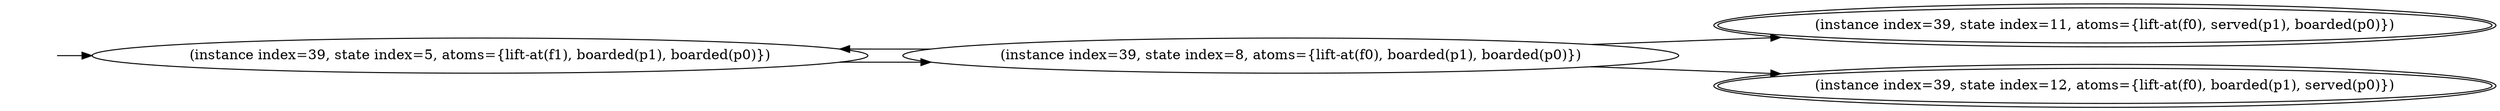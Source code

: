 digraph {
rankdir="LR"
s5[label="(instance index=39, state index=5, atoms={lift-at(f1), boarded(p1), boarded(p0)})"]
s8[label="(instance index=39, state index=8, atoms={lift-at(f0), boarded(p1), boarded(p0)})"]
s11[peripheries=2,label="(instance index=39, state index=11, atoms={lift-at(f0), served(p1), boarded(p0)})"]
s12[peripheries=2,label="(instance index=39, state index=12, atoms={lift-at(f0), boarded(p1), served(p0)})"]
Dangling [ label = "", style = invis ]
{ rank = same; Dangling }
Dangling -> s5
{ rank = same; s5}
{ rank = same; s8}
{ rank = same; s11,s12}
{
s5->s8
}
{
s8->s5
s8->s11
s8->s12
}
{
}
}
